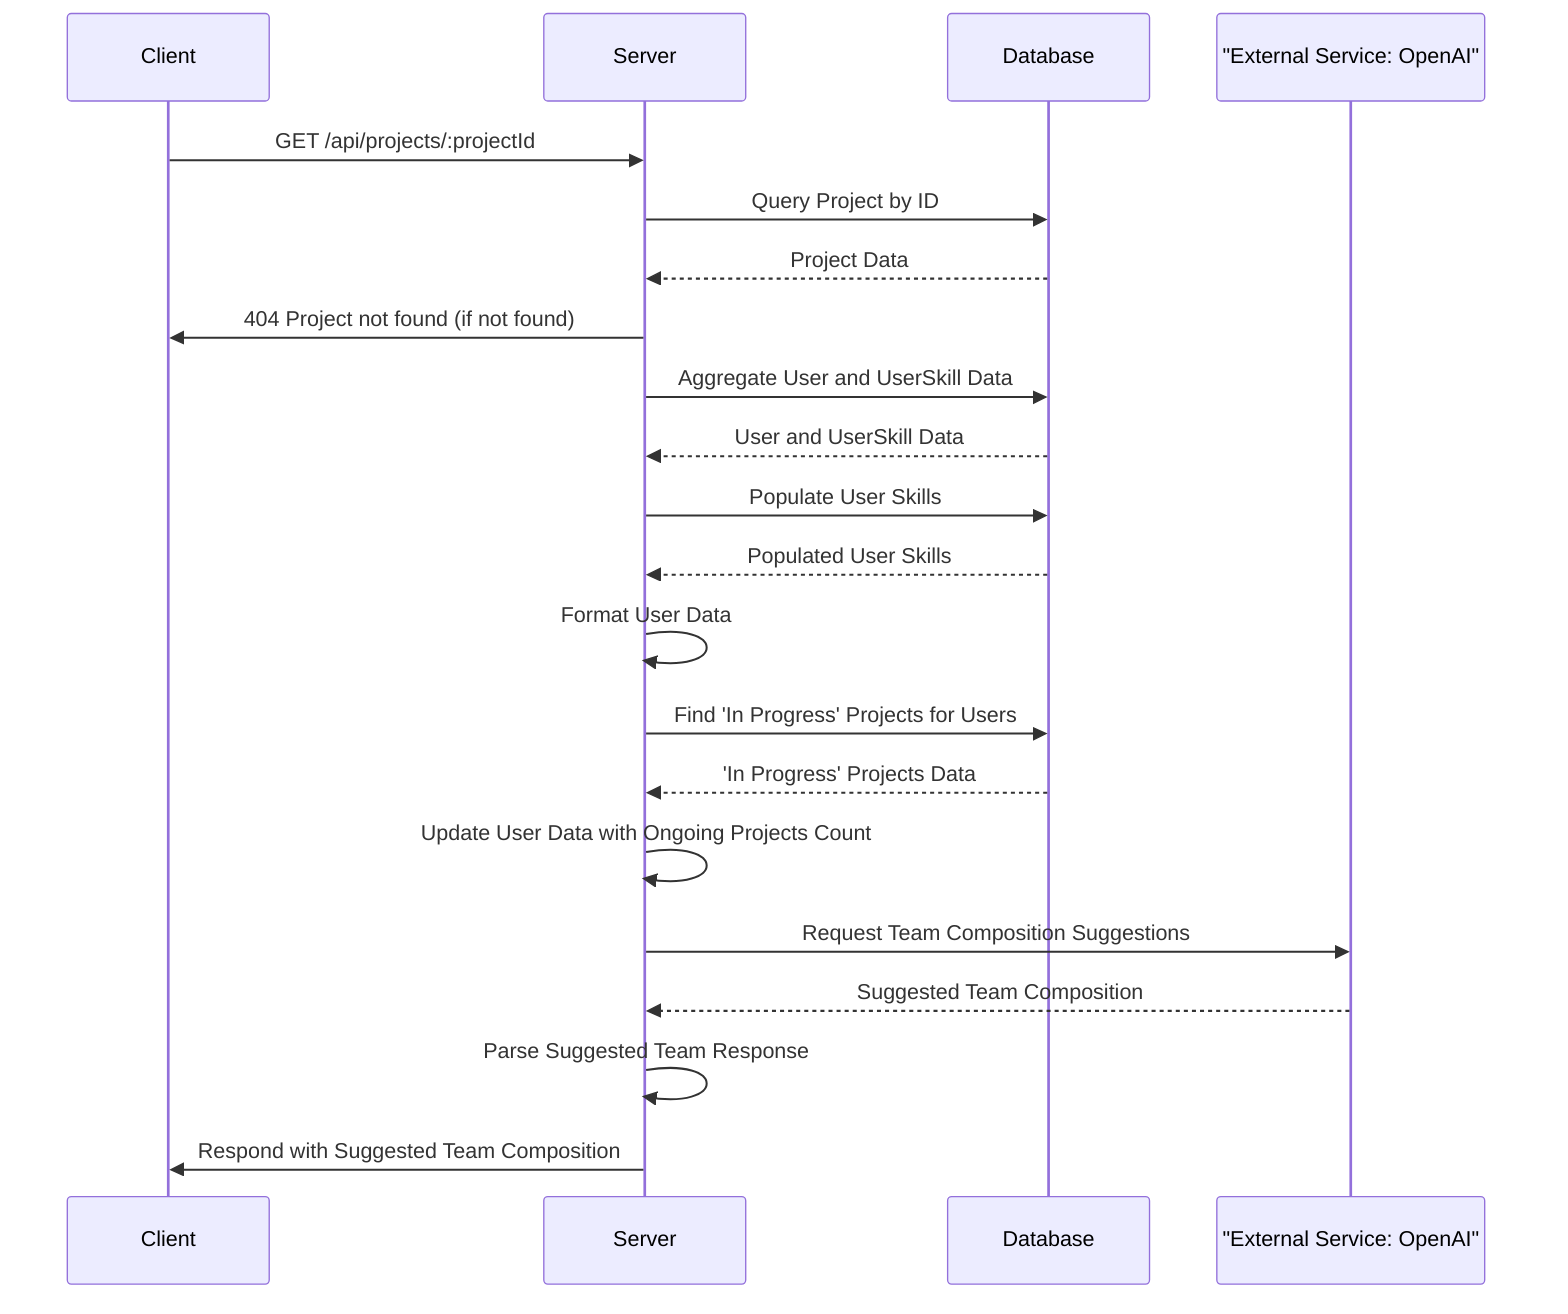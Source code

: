 sequenceDiagram
    participant Client as Client
    participant Server as Server
    participant DB as Database
    participant OpenAI as "External Service: OpenAI"

    Client->>Server: GET /api/projects/:projectId
    Server->>DB: Query Project by ID
    DB-->>Server: Project Data
    Server->>Client: 404 Project not found (if not found)
    Server->>DB: Aggregate User and UserSkill Data
    DB-->>Server: User and UserSkill Data
    Server->>DB: Populate User Skills
    DB-->>Server: Populated User Skills
    Server->>Server: Format User Data
    Server->>DB: Find 'In Progress' Projects for Users
    DB-->>Server: 'In Progress' Projects Data
    Server->>Server: Update User Data with Ongoing Projects Count
    Server->>OpenAI: Request Team Composition Suggestions
    OpenAI-->>Server: Suggested Team Composition
    Server->>Server: Parse Suggested Team Response
    Server->>Client: Respond with Suggested Team Composition